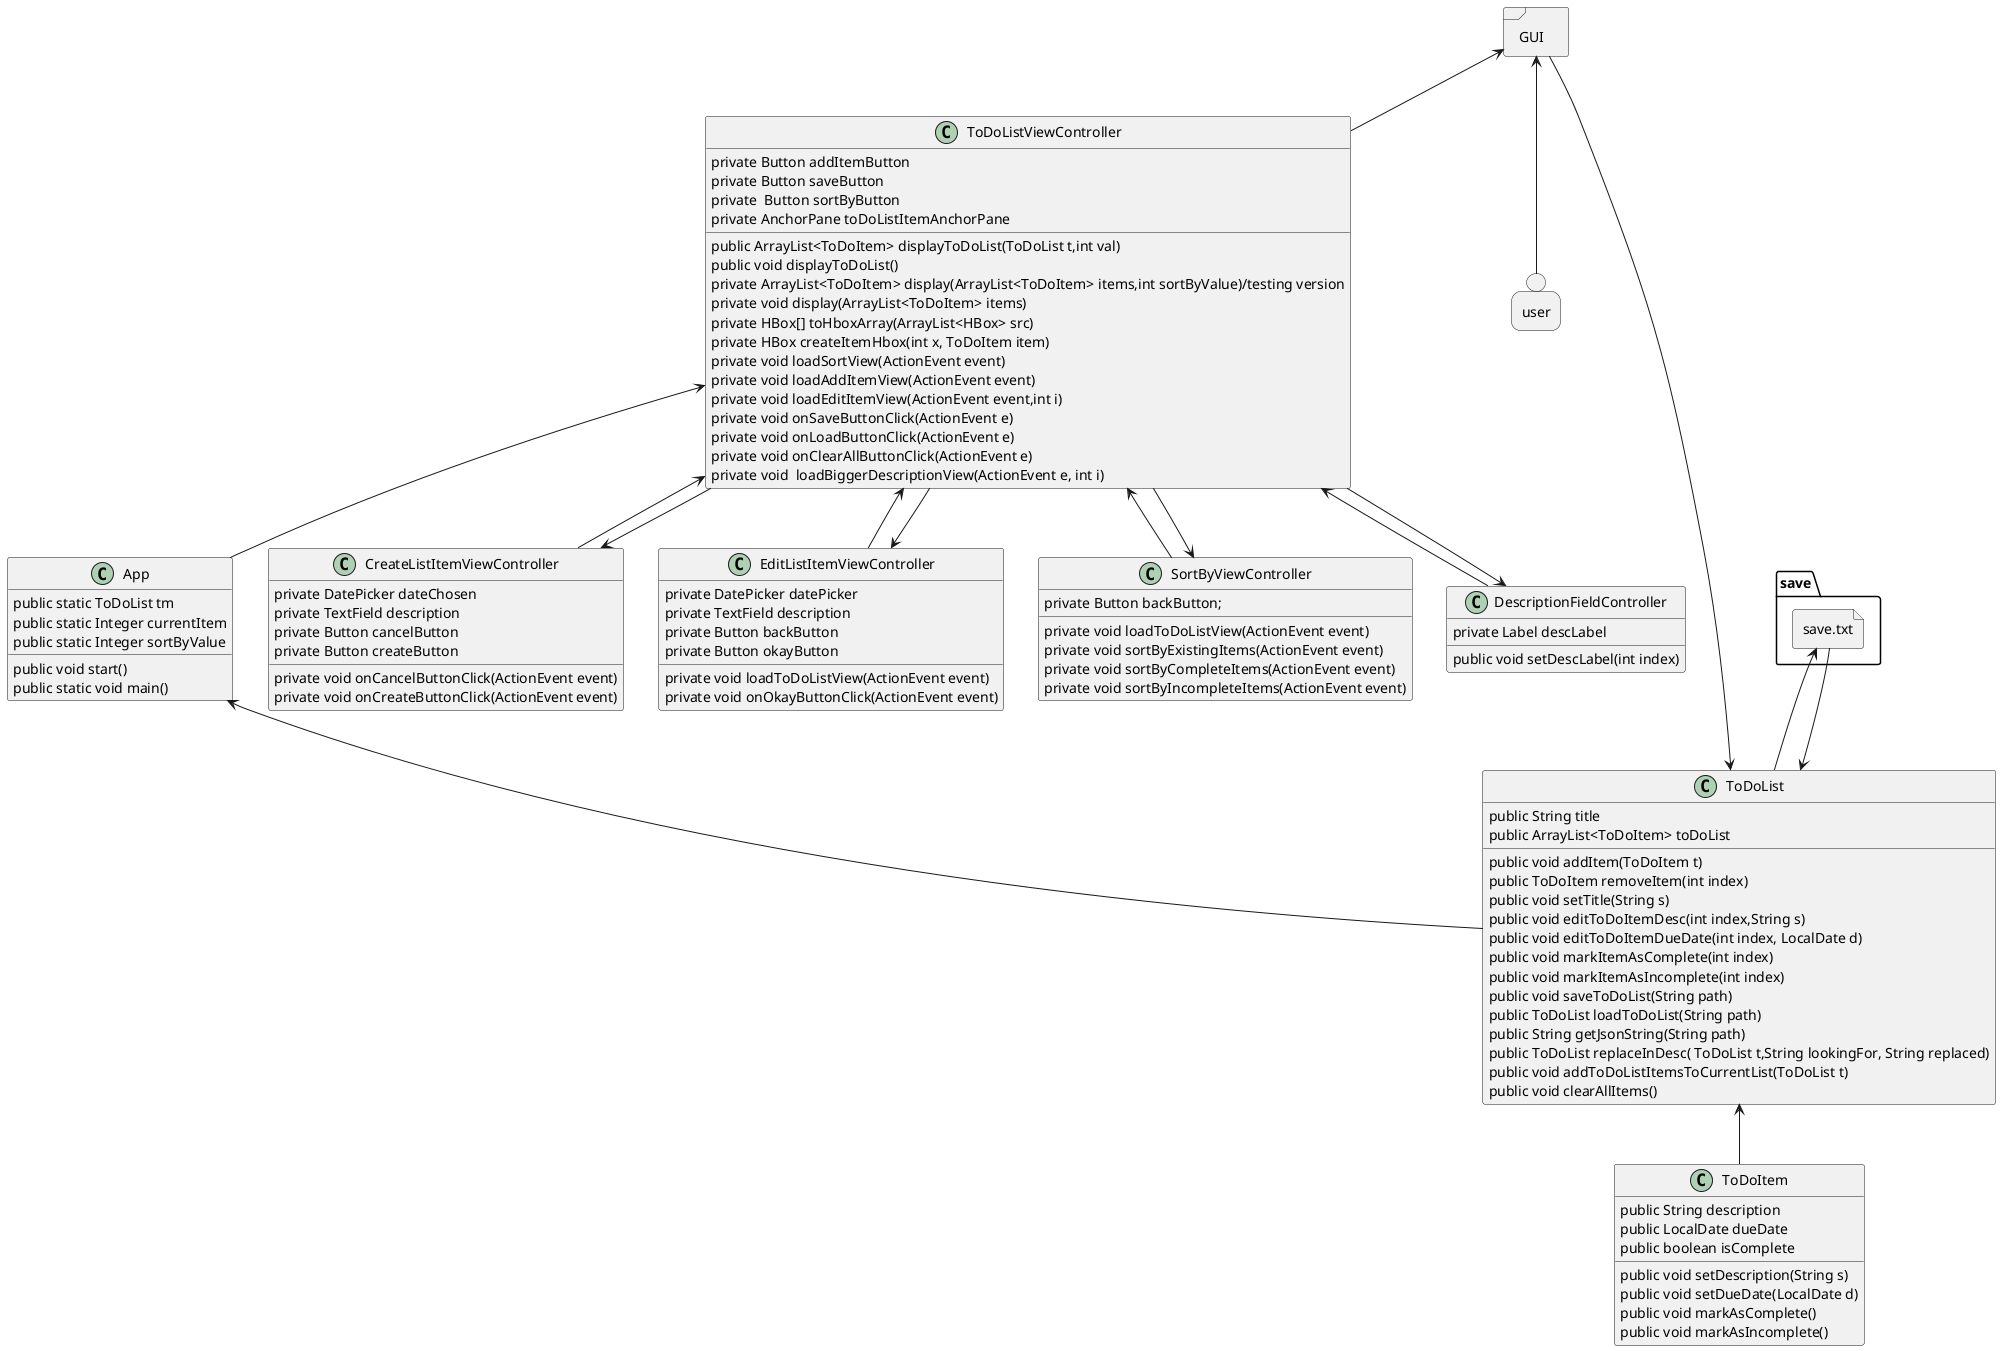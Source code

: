 @startuml
allowmixing

class ToDoItem {
    public String description
    public LocalDate dueDate
    public boolean isComplete
    public void setDescription(String s)
    public void setDueDate(LocalDate d)
    public void markAsComplete()
    public void markAsIncomplete()
}
class ToDoList{
    public String title
    public ArrayList<ToDoItem> toDoList
    public void addItem(ToDoItem t)
    public ToDoItem removeItem(int index)
    public void setTitle(String s)
    public void editToDoItemDesc(int index,String s)
    public void editToDoItemDueDate(int index, LocalDate d)
    public void markItemAsComplete(int index)
    public void markItemAsIncomplete(int index)
    public void saveToDoList(String path)
    public ToDoList loadToDoList(String path)
    public String getJsonString(String path)
    public ToDoList replaceInDesc( ToDoList t,String lookingFor, String replaced)
    public void addToDoListItemsToCurrentList(ToDoList t)
    public void clearAllItems()
}
class App{
    public static ToDoList tm
    public static Integer currentItem
    public static Integer sortByValue
    public void start()
    public static void main()
}
class ToDoListViewController{
     private Button addItemButton
     private Button saveButton
     private  Button sortByButton
     private AnchorPane toDoListItemAnchorPane

     public ArrayList<ToDoItem> displayToDoList(ToDoList t,int val)
     public void displayToDoList()
     private ArrayList<ToDoItem> display(ArrayList<ToDoItem> items,int sortByValue)/testing version
     private void display(ArrayList<ToDoItem> items)
     private HBox[] toHboxArray(ArrayList<HBox> src)
     private HBox createItemHbox(int x, ToDoItem item)
     private void loadSortView(ActionEvent event)
     private void loadAddItemView(ActionEvent event)
     private void loadEditItemView(ActionEvent event,int i)
     private void onSaveButtonClick(ActionEvent e)
     private void onLoadButtonClick(ActionEvent e)
     private void onClearAllButtonClick(ActionEvent e)
     private void  loadBiggerDescriptionView(ActionEvent e, int i)
}

class CreateListItemViewController{
     private DatePicker dateChosen
     private TextField description
     private Button cancelButton
     private Button createButton

    private void onCancelButtonClick(ActionEvent event)
    private void onCreateButtonClick(ActionEvent event)
}

class EditListItemViewController{
    private DatePicker datePicker
    private TextField description
    private Button backButton
    private Button okayButton

    private void loadToDoListView(ActionEvent event)
    private void onOkayButtonClick(ActionEvent event)
}

class SortByViewController{
    private Button backButton;
    private void loadToDoListView(ActionEvent event)
    private void sortByExistingItems(ActionEvent event)
    private void sortByCompleteItems(ActionEvent event)
    private void sortByIncompleteItems(ActionEvent event)
}

class DescriptionFieldController{
    private Label descLabel
    public void setDescLabel(int index)

}

frame GUI{
}
person user
File save.txt

GUI<-- user
GUI<--ToDoListViewController
ToDoList<--GUI
ToDoList<-- save.txt
save.txt<--ToDoList

App<--ToDoList
ToDoList<--ToDoItem


ToDoListViewController<--EditListItemViewController
ToDoListViewController<-- DescriptionFieldController
ToDoListViewController<--SortByViewController
ToDoListViewController<--CreateListItemViewController
ToDoListViewController<--App

CreateListItemViewController<--ToDoListViewController
SortByViewController<--ToDoListViewController
EditListItemViewController<--ToDoListViewController
DescriptionFieldController<--ToDoListViewController
@enduml